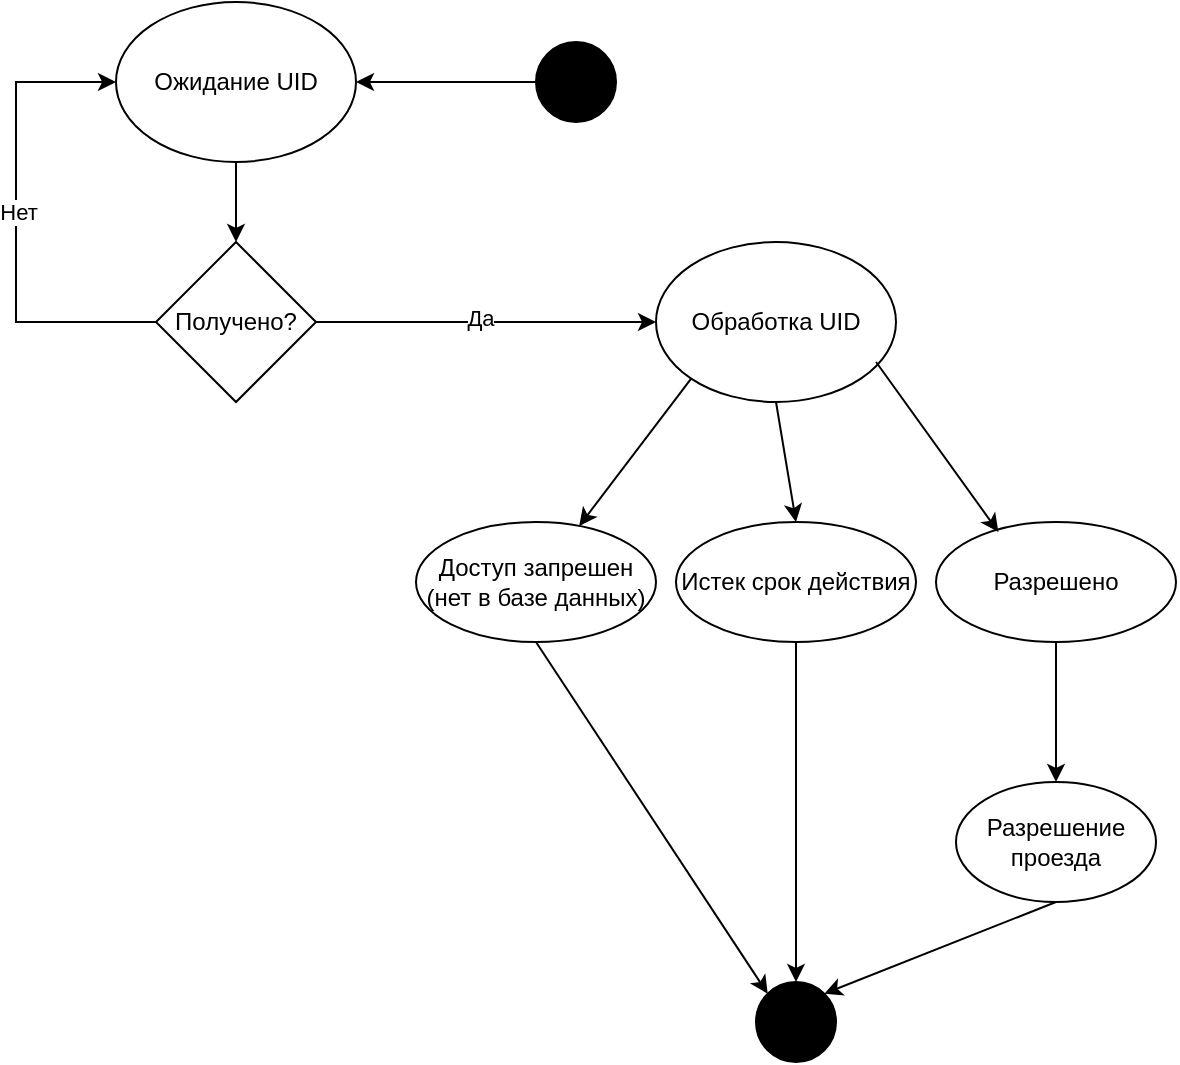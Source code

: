 <mxfile version="26.0.9">
  <diagram name="Страница — 1" id="q8mDGip7s1-BRB05QUNj">
    <mxGraphModel dx="419" dy="207" grid="1" gridSize="10" guides="1" tooltips="1" connect="1" arrows="1" fold="1" page="1" pageScale="1" pageWidth="827" pageHeight="1169" math="0" shadow="0">
      <root>
        <mxCell id="0" />
        <mxCell id="1" parent="0" />
        <mxCell id="PiPgc0xV5qEKKq1tEoKf-1" value="" style="edgeStyle=orthogonalEdgeStyle;rounded=0;orthogonalLoop=1;jettySize=auto;html=1;" edge="1" parent="1" source="CCRCZuw7MKiPrWqadbhd-1" target="CCRCZuw7MKiPrWqadbhd-2">
          <mxGeometry relative="1" as="geometry" />
        </mxCell>
        <mxCell id="CCRCZuw7MKiPrWqadbhd-1" value="Ожидание UID" style="ellipse;whiteSpace=wrap;html=1;" parent="1" vertex="1">
          <mxGeometry x="130" y="80" width="120" height="80" as="geometry" />
        </mxCell>
        <mxCell id="CCRCZuw7MKiPrWqadbhd-7" style="edgeStyle=orthogonalEdgeStyle;rounded=0;orthogonalLoop=1;jettySize=auto;html=1;exitX=1;exitY=0.5;exitDx=0;exitDy=0;entryX=0;entryY=0.5;entryDx=0;entryDy=0;" parent="1" source="CCRCZuw7MKiPrWqadbhd-2" target="CCRCZuw7MKiPrWqadbhd-6" edge="1">
          <mxGeometry relative="1" as="geometry" />
        </mxCell>
        <mxCell id="PiPgc0xV5qEKKq1tEoKf-4" value="Да" style="edgeLabel;html=1;align=center;verticalAlign=middle;resizable=0;points=[];" vertex="1" connectable="0" parent="CCRCZuw7MKiPrWqadbhd-7">
          <mxGeometry x="-0.042" y="2" relative="1" as="geometry">
            <mxPoint as="offset" />
          </mxGeometry>
        </mxCell>
        <mxCell id="CCRCZuw7MKiPrWqadbhd-2" value="Получено?" style="rhombus;whiteSpace=wrap;html=1;" parent="1" vertex="1">
          <mxGeometry x="150" y="200" width="80" height="80" as="geometry" />
        </mxCell>
        <mxCell id="CCRCZuw7MKiPrWqadbhd-5" value="" style="endArrow=classic;html=1;rounded=0;exitX=0;exitY=0.5;exitDx=0;exitDy=0;entryX=0;entryY=0.5;entryDx=0;entryDy=0;" parent="1" source="CCRCZuw7MKiPrWqadbhd-2" target="CCRCZuw7MKiPrWqadbhd-1" edge="1">
          <mxGeometry width="50" height="50" relative="1" as="geometry">
            <mxPoint x="390" y="410" as="sourcePoint" />
            <mxPoint x="440" y="360" as="targetPoint" />
            <Array as="points">
              <mxPoint x="80" y="240" />
              <mxPoint x="80" y="120" />
            </Array>
          </mxGeometry>
        </mxCell>
        <mxCell id="PiPgc0xV5qEKKq1tEoKf-3" value="Нет" style="edgeLabel;html=1;align=center;verticalAlign=middle;resizable=0;points=[];" vertex="1" connectable="0" parent="CCRCZuw7MKiPrWqadbhd-5">
          <mxGeometry x="0.043" y="-1" relative="1" as="geometry">
            <mxPoint as="offset" />
          </mxGeometry>
        </mxCell>
        <mxCell id="CCRCZuw7MKiPrWqadbhd-6" value="Обработка UID" style="ellipse;whiteSpace=wrap;html=1;" parent="1" vertex="1">
          <mxGeometry x="400" y="200" width="120" height="80" as="geometry" />
        </mxCell>
        <mxCell id="CCRCZuw7MKiPrWqadbhd-12" value="Доступ запрешен (нет в базе данных)" style="ellipse;whiteSpace=wrap;html=1;" parent="1" vertex="1">
          <mxGeometry x="280" y="340" width="120" height="60" as="geometry" />
        </mxCell>
        <mxCell id="CCRCZuw7MKiPrWqadbhd-14" value="Разрешение проезда" style="ellipse;whiteSpace=wrap;html=1;" parent="1" vertex="1">
          <mxGeometry x="550" y="470" width="100" height="60" as="geometry" />
        </mxCell>
        <mxCell id="CCRCZuw7MKiPrWqadbhd-15" value="Истек срок действия" style="ellipse;whiteSpace=wrap;html=1;" parent="1" vertex="1">
          <mxGeometry x="410" y="340" width="120" height="60" as="geometry" />
        </mxCell>
        <mxCell id="CCRCZuw7MKiPrWqadbhd-26" style="edgeStyle=orthogonalEdgeStyle;rounded=0;orthogonalLoop=1;jettySize=auto;html=1;exitX=0.5;exitY=1;exitDx=0;exitDy=0;" parent="1" source="CCRCZuw7MKiPrWqadbhd-16" target="CCRCZuw7MKiPrWqadbhd-14" edge="1">
          <mxGeometry relative="1" as="geometry" />
        </mxCell>
        <mxCell id="CCRCZuw7MKiPrWqadbhd-16" value="Разрешено" style="ellipse;whiteSpace=wrap;html=1;" parent="1" vertex="1">
          <mxGeometry x="540" y="340" width="120" height="60" as="geometry" />
        </mxCell>
        <mxCell id="CCRCZuw7MKiPrWqadbhd-20" value="" style="endArrow=classic;html=1;rounded=0;exitX=0;exitY=1;exitDx=0;exitDy=0;entryX=0.68;entryY=0.033;entryDx=0;entryDy=0;entryPerimeter=0;" parent="1" source="CCRCZuw7MKiPrWqadbhd-6" target="CCRCZuw7MKiPrWqadbhd-12" edge="1">
          <mxGeometry width="50" height="50" relative="1" as="geometry">
            <mxPoint x="390" y="410" as="sourcePoint" />
            <mxPoint x="440" y="360" as="targetPoint" />
          </mxGeometry>
        </mxCell>
        <mxCell id="CCRCZuw7MKiPrWqadbhd-21" value="" style="endArrow=classic;html=1;rounded=0;exitX=0.5;exitY=1;exitDx=0;exitDy=0;entryX=0.5;entryY=0;entryDx=0;entryDy=0;" parent="1" source="CCRCZuw7MKiPrWqadbhd-6" target="CCRCZuw7MKiPrWqadbhd-15" edge="1">
          <mxGeometry width="50" height="50" relative="1" as="geometry">
            <mxPoint x="390" y="410" as="sourcePoint" />
            <mxPoint x="440" y="360" as="targetPoint" />
          </mxGeometry>
        </mxCell>
        <mxCell id="CCRCZuw7MKiPrWqadbhd-22" value="" style="endArrow=classic;html=1;rounded=0;exitX=0.917;exitY=0.75;exitDx=0;exitDy=0;exitPerimeter=0;entryX=0.26;entryY=0.083;entryDx=0;entryDy=0;entryPerimeter=0;" parent="1" source="CCRCZuw7MKiPrWqadbhd-6" target="CCRCZuw7MKiPrWqadbhd-16" edge="1">
          <mxGeometry width="50" height="50" relative="1" as="geometry">
            <mxPoint x="390" y="410" as="sourcePoint" />
            <mxPoint x="440" y="360" as="targetPoint" />
          </mxGeometry>
        </mxCell>
        <mxCell id="CCRCZuw7MKiPrWqadbhd-29" style="edgeStyle=orthogonalEdgeStyle;rounded=0;orthogonalLoop=1;jettySize=auto;html=1;entryX=1;entryY=0.5;entryDx=0;entryDy=0;" parent="1" source="CCRCZuw7MKiPrWqadbhd-23" target="CCRCZuw7MKiPrWqadbhd-1" edge="1">
          <mxGeometry relative="1" as="geometry" />
        </mxCell>
        <mxCell id="CCRCZuw7MKiPrWqadbhd-23" value="" style="ellipse;whiteSpace=wrap;html=1;aspect=fixed;fillColor=#000000;" parent="1" vertex="1">
          <mxGeometry x="340" y="100" width="40" height="40" as="geometry" />
        </mxCell>
        <mxCell id="CCRCZuw7MKiPrWqadbhd-24" value="" style="ellipse;whiteSpace=wrap;html=1;aspect=fixed;fillColor=#000000;" parent="1" vertex="1">
          <mxGeometry x="450" y="570" width="40" height="40" as="geometry" />
        </mxCell>
        <mxCell id="CCRCZuw7MKiPrWqadbhd-30" value="" style="endArrow=classic;html=1;rounded=0;exitX=0.5;exitY=1;exitDx=0;exitDy=0;entryX=0;entryY=0;entryDx=0;entryDy=0;" parent="1" source="CCRCZuw7MKiPrWqadbhd-12" target="CCRCZuw7MKiPrWqadbhd-24" edge="1">
          <mxGeometry width="50" height="50" relative="1" as="geometry">
            <mxPoint x="390" y="410" as="sourcePoint" />
            <mxPoint x="440" y="360" as="targetPoint" />
          </mxGeometry>
        </mxCell>
        <mxCell id="CCRCZuw7MKiPrWqadbhd-31" value="" style="endArrow=classic;html=1;rounded=0;exitX=0.5;exitY=1;exitDx=0;exitDy=0;entryX=0.5;entryY=0;entryDx=0;entryDy=0;" parent="1" source="CCRCZuw7MKiPrWqadbhd-15" target="CCRCZuw7MKiPrWqadbhd-24" edge="1">
          <mxGeometry width="50" height="50" relative="1" as="geometry">
            <mxPoint x="390" y="410" as="sourcePoint" />
            <mxPoint x="440" y="360" as="targetPoint" />
          </mxGeometry>
        </mxCell>
        <mxCell id="CCRCZuw7MKiPrWqadbhd-33" value="" style="endArrow=classic;html=1;rounded=0;exitX=0.5;exitY=1;exitDx=0;exitDy=0;entryX=1;entryY=0;entryDx=0;entryDy=0;" parent="1" source="CCRCZuw7MKiPrWqadbhd-14" target="CCRCZuw7MKiPrWqadbhd-24" edge="1">
          <mxGeometry width="50" height="50" relative="1" as="geometry">
            <mxPoint x="390" y="410" as="sourcePoint" />
            <mxPoint x="440" y="360" as="targetPoint" />
          </mxGeometry>
        </mxCell>
      </root>
    </mxGraphModel>
  </diagram>
</mxfile>
